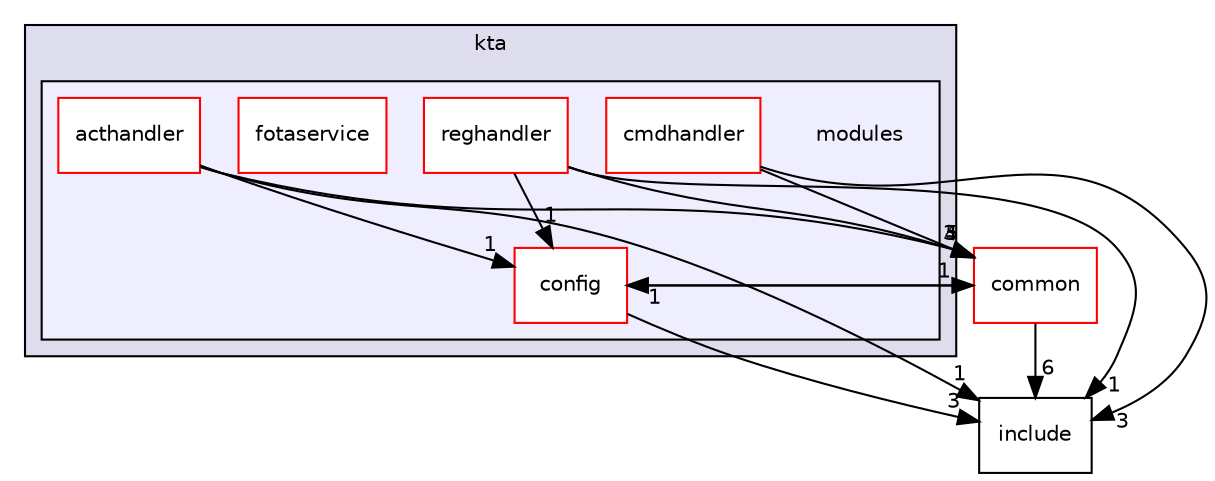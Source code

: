 digraph "modules" {
  compound=true
  node [ fontsize="10", fontname="Helvetica"];
  edge [ labelfontsize="10", labelfontname="Helvetica"];
  subgraph clusterdir_5eff6672d80e7540a37431ed7424ce57 {
    graph [ bgcolor="#ddddee", pencolor="black", label="kta" fontname="Helvetica", fontsize="10", URL="dir_5eff6672d80e7540a37431ed7424ce57.html"]
  subgraph clusterdir_7e2560d9caf2b698f36b0974bab08bcc {
    graph [ bgcolor="#eeeeff", pencolor="black", label="" URL="dir_7e2560d9caf2b698f36b0974bab08bcc.html"];
    dir_7e2560d9caf2b698f36b0974bab08bcc [shape=plaintext label="modules"];
    dir_01ff984540d819e8322830d37e2d30a9 [shape=box label="acthandler" color="red" fillcolor="white" style="filled" URL="dir_01ff984540d819e8322830d37e2d30a9.html"];
    dir_0ea3f36b359f442501038697e110097f [shape=box label="cmdhandler" color="red" fillcolor="white" style="filled" URL="dir_0ea3f36b359f442501038697e110097f.html"];
    dir_48714684f04f1b63a08c785048851bfe [shape=box label="config" color="red" fillcolor="white" style="filled" URL="dir_48714684f04f1b63a08c785048851bfe.html"];
    dir_127c324d8db5b4c9123beb71c11cc715 [shape=box label="fotaservice" color="red" fillcolor="white" style="filled" URL="dir_127c324d8db5b4c9123beb71c11cc715.html"];
    dir_93a7bb9dab04b83937077da91a291103 [shape=box label="reghandler" color="red" fillcolor="white" style="filled" URL="dir_93a7bb9dab04b83937077da91a291103.html"];
  }
  }
  dir_a4dd272aad19606621d5cdd3bcc68a0e [shape=box label="common" fillcolor="white" style="filled" color="red" URL="dir_a4dd272aad19606621d5cdd3bcc68a0e.html"];
  dir_d44c64559bbebec7f509842c48db8b23 [shape=box label="include" URL="dir_d44c64559bbebec7f509842c48db8b23.html"];
  dir_93a7bb9dab04b83937077da91a291103->dir_a4dd272aad19606621d5cdd3bcc68a0e [headlabel="4", labeldistance=1.5 headhref="dir_000023_000008.html"];
  dir_93a7bb9dab04b83937077da91a291103->dir_d44c64559bbebec7f509842c48db8b23 [headlabel="1", labeldistance=1.5 headhref="dir_000023_000017.html"];
  dir_93a7bb9dab04b83937077da91a291103->dir_48714684f04f1b63a08c785048851bfe [headlabel="1", labeldistance=1.5 headhref="dir_000023_000006.html"];
  dir_a4dd272aad19606621d5cdd3bcc68a0e->dir_d44c64559bbebec7f509842c48db8b23 [headlabel="6", labeldistance=1.5 headhref="dir_000008_000017.html"];
  dir_a4dd272aad19606621d5cdd3bcc68a0e->dir_48714684f04f1b63a08c785048851bfe [headlabel="1", labeldistance=1.5 headhref="dir_000008_000006.html"];
  dir_0ea3f36b359f442501038697e110097f->dir_a4dd272aad19606621d5cdd3bcc68a0e [headlabel="5", labeldistance=1.5 headhref="dir_000004_000008.html"];
  dir_0ea3f36b359f442501038697e110097f->dir_d44c64559bbebec7f509842c48db8b23 [headlabel="3", labeldistance=1.5 headhref="dir_000004_000017.html"];
  dir_01ff984540d819e8322830d37e2d30a9->dir_a4dd272aad19606621d5cdd3bcc68a0e [headlabel="3", labeldistance=1.5 headhref="dir_000002_000008.html"];
  dir_01ff984540d819e8322830d37e2d30a9->dir_d44c64559bbebec7f509842c48db8b23 [headlabel="1", labeldistance=1.5 headhref="dir_000002_000017.html"];
  dir_01ff984540d819e8322830d37e2d30a9->dir_48714684f04f1b63a08c785048851bfe [headlabel="1", labeldistance=1.5 headhref="dir_000002_000006.html"];
  dir_48714684f04f1b63a08c785048851bfe->dir_a4dd272aad19606621d5cdd3bcc68a0e [headlabel="1", labeldistance=1.5 headhref="dir_000006_000008.html"];
  dir_48714684f04f1b63a08c785048851bfe->dir_d44c64559bbebec7f509842c48db8b23 [headlabel="3", labeldistance=1.5 headhref="dir_000006_000017.html"];
}
